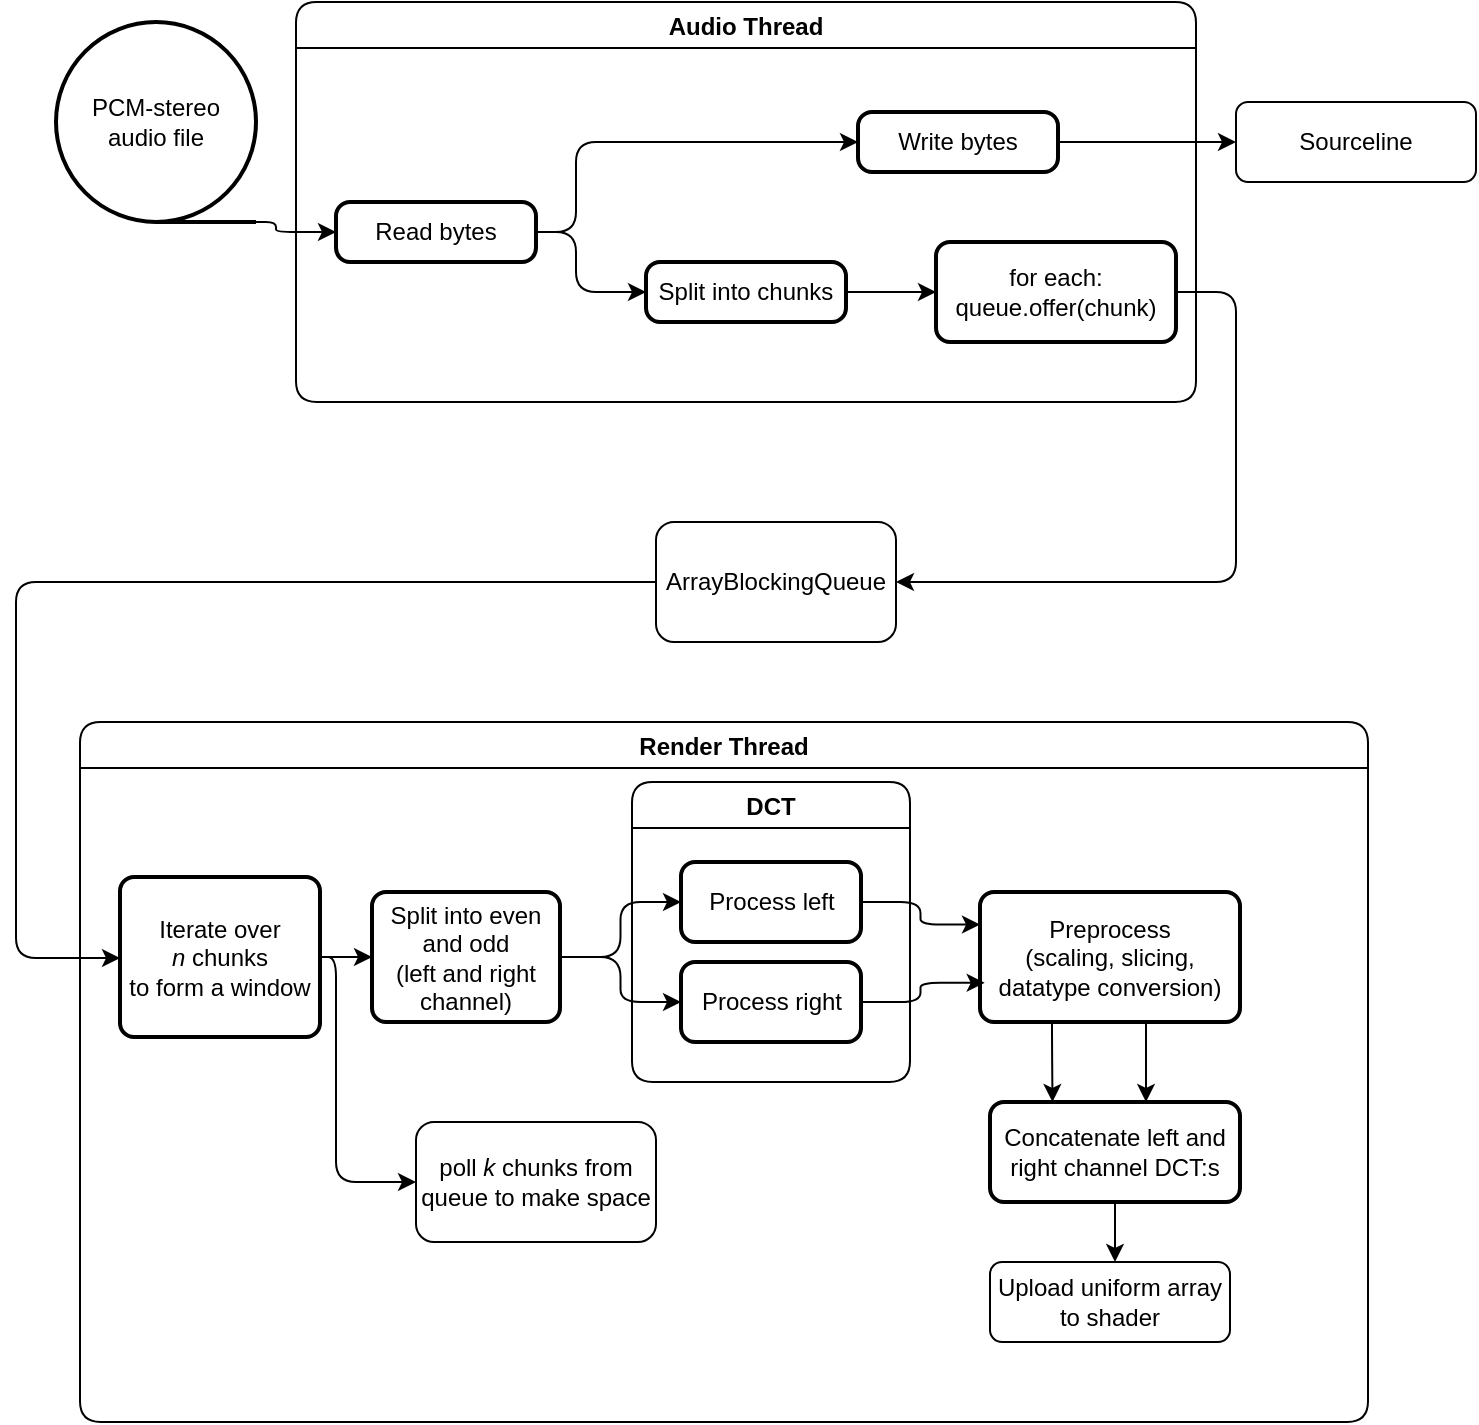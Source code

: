<mxfile version="14.5.1" type="device"><diagram id="YJ-GNwPgVyPaOJb113DO" name="Page-1"><mxGraphModel dx="1742" dy="854" grid="0" gridSize="10" guides="1" tooltips="1" connect="1" arrows="1" fold="0" page="1" pageScale="1" pageWidth="827" pageHeight="1169" math="0" shadow="0"><root><mxCell id="0"/><mxCell id="1" parent="0"/><mxCell id="y1fn7hFR1BoCH2wLehI--5" style="edgeStyle=orthogonalEdgeStyle;orthogonalLoop=1;jettySize=auto;html=1;exitX=1;exitY=1;exitDx=0;exitDy=0;exitPerimeter=0;" edge="1" parent="1" source="y1fn7hFR1BoCH2wLehI--1" target="y1fn7hFR1BoCH2wLehI--4"><mxGeometry relative="1" as="geometry"><Array as="points"><mxPoint x="190" y="160"/><mxPoint x="190" y="165"/></Array></mxGeometry></mxCell><mxCell id="y1fn7hFR1BoCH2wLehI--1" value="PCM-stereo&lt;br&gt;audio file" style="strokeWidth=2;html=1;shape=mxgraph.flowchart.sequential_data;whiteSpace=wrap;rounded=1;" vertex="1" parent="1"><mxGeometry x="80" y="60" width="100" height="100" as="geometry"/></mxCell><mxCell id="y1fn7hFR1BoCH2wLehI--26" style="edgeStyle=orthogonalEdgeStyle;orthogonalLoop=1;jettySize=auto;html=1;entryX=0;entryY=0.5;entryDx=0;entryDy=0;" edge="1" parent="1" source="y1fn7hFR1BoCH2wLehI--4" target="y1fn7hFR1BoCH2wLehI--25"><mxGeometry relative="1" as="geometry"><Array as="points"><mxPoint x="340" y="165"/><mxPoint x="340" y="195"/></Array></mxGeometry></mxCell><mxCell id="y1fn7hFR1BoCH2wLehI--28" style="edgeStyle=orthogonalEdgeStyle;orthogonalLoop=1;jettySize=auto;html=1;entryX=0;entryY=0.5;entryDx=0;entryDy=0;" edge="1" parent="1" source="y1fn7hFR1BoCH2wLehI--4" target="y1fn7hFR1BoCH2wLehI--27"><mxGeometry relative="1" as="geometry"><Array as="points"><mxPoint x="340" y="165"/><mxPoint x="340" y="120"/></Array></mxGeometry></mxCell><mxCell id="y1fn7hFR1BoCH2wLehI--4" value="Read bytes" style="whiteSpace=wrap;html=1;absoluteArcSize=1;arcSize=14;strokeWidth=2;rounded=1;" vertex="1" parent="1"><mxGeometry x="220" y="150" width="100" height="30" as="geometry"/></mxCell><mxCell id="y1fn7hFR1BoCH2wLehI--40" style="edgeStyle=orthogonalEdgeStyle;orthogonalLoop=1;jettySize=auto;html=1;entryX=0;entryY=0.5;entryDx=0;entryDy=0;" edge="1" parent="1" source="y1fn7hFR1BoCH2wLehI--6" target="y1fn7hFR1BoCH2wLehI--39"><mxGeometry relative="1" as="geometry"><mxPoint x="130" y="520" as="targetPoint"/><Array as="points"><mxPoint x="60" y="340"/><mxPoint x="60" y="528"/><mxPoint x="112" y="528"/></Array></mxGeometry></mxCell><mxCell id="y1fn7hFR1BoCH2wLehI--6" value="ArrayBlockingQueue" style="whiteSpace=wrap;html=1;rounded=1;" vertex="1" parent="1"><mxGeometry x="380" y="310" width="120" height="60" as="geometry"/></mxCell><mxCell id="y1fn7hFR1BoCH2wLehI--24" value="Audio Thread" style="swimlane;rounded=1;" vertex="1" parent="1"><mxGeometry x="200" y="50" width="450" height="200" as="geometry"/></mxCell><mxCell id="y1fn7hFR1BoCH2wLehI--32" style="edgeStyle=orthogonalEdgeStyle;orthogonalLoop=1;jettySize=auto;html=1;entryX=0;entryY=0.5;entryDx=0;entryDy=0;" edge="1" parent="y1fn7hFR1BoCH2wLehI--24" source="y1fn7hFR1BoCH2wLehI--25" target="y1fn7hFR1BoCH2wLehI--31"><mxGeometry relative="1" as="geometry"/></mxCell><mxCell id="y1fn7hFR1BoCH2wLehI--25" value="Split into chunks" style="whiteSpace=wrap;html=1;absoluteArcSize=1;arcSize=14;strokeWidth=2;rounded=1;" vertex="1" parent="y1fn7hFR1BoCH2wLehI--24"><mxGeometry x="175" y="130" width="100" height="30" as="geometry"/></mxCell><mxCell id="y1fn7hFR1BoCH2wLehI--27" value="Write bytes" style="whiteSpace=wrap;html=1;absoluteArcSize=1;arcSize=14;strokeWidth=2;rounded=1;" vertex="1" parent="y1fn7hFR1BoCH2wLehI--24"><mxGeometry x="281" y="55" width="100" height="30" as="geometry"/></mxCell><mxCell id="y1fn7hFR1BoCH2wLehI--31" value="for each: queue.offer(chunk)" style="whiteSpace=wrap;html=1;absoluteArcSize=1;arcSize=14;strokeWidth=2;rounded=1;" vertex="1" parent="y1fn7hFR1BoCH2wLehI--24"><mxGeometry x="320" y="120" width="120" height="50" as="geometry"/></mxCell><mxCell id="y1fn7hFR1BoCH2wLehI--29" value="Sourceline" style="whiteSpace=wrap;html=1;rounded=1;" vertex="1" parent="1"><mxGeometry x="670" y="100" width="120" height="40" as="geometry"/></mxCell><mxCell id="y1fn7hFR1BoCH2wLehI--30" style="edgeStyle=orthogonalEdgeStyle;orthogonalLoop=1;jettySize=auto;html=1;entryX=0;entryY=0.5;entryDx=0;entryDy=0;" edge="1" parent="1" source="y1fn7hFR1BoCH2wLehI--27" target="y1fn7hFR1BoCH2wLehI--29"><mxGeometry relative="1" as="geometry"/></mxCell><mxCell id="y1fn7hFR1BoCH2wLehI--33" style="edgeStyle=orthogonalEdgeStyle;orthogonalLoop=1;jettySize=auto;html=1;entryX=1;entryY=0.5;entryDx=0;entryDy=0;exitX=1;exitY=0.5;exitDx=0;exitDy=0;" edge="1" parent="1" source="y1fn7hFR1BoCH2wLehI--31" target="y1fn7hFR1BoCH2wLehI--6"><mxGeometry relative="1" as="geometry"><Array as="points"><mxPoint x="670" y="195"/><mxPoint x="670" y="340"/></Array></mxGeometry></mxCell><mxCell id="y1fn7hFR1BoCH2wLehI--34" value="Render Thread" style="swimlane;rounded=1;" vertex="1" parent="1"><mxGeometry x="92" y="410" width="644" height="350" as="geometry"/></mxCell><mxCell id="y1fn7hFR1BoCH2wLehI--44" style="edgeStyle=orthogonalEdgeStyle;orthogonalLoop=1;jettySize=auto;html=1;entryX=0;entryY=0.5;entryDx=0;entryDy=0;" edge="1" parent="y1fn7hFR1BoCH2wLehI--34" source="y1fn7hFR1BoCH2wLehI--39" target="y1fn7hFR1BoCH2wLehI--43"><mxGeometry relative="1" as="geometry"/></mxCell><mxCell id="y1fn7hFR1BoCH2wLehI--63" style="edgeStyle=orthogonalEdgeStyle;orthogonalLoop=1;jettySize=auto;html=1;exitX=1;exitY=0.5;exitDx=0;exitDy=0;entryX=0;entryY=0.5;entryDx=0;entryDy=0;" edge="1" parent="y1fn7hFR1BoCH2wLehI--34" source="y1fn7hFR1BoCH2wLehI--39" target="y1fn7hFR1BoCH2wLehI--62"><mxGeometry relative="1" as="geometry"><Array as="points"><mxPoint x="128" y="118"/><mxPoint x="128" y="230"/></Array></mxGeometry></mxCell><mxCell id="y1fn7hFR1BoCH2wLehI--39" value="Iterate over &lt;i&gt;n&lt;/i&gt;&amp;nbsp;chunks&lt;br&gt;to form a window" style="whiteSpace=wrap;html=1;absoluteArcSize=1;arcSize=14;strokeWidth=2;rounded=1;" vertex="1" parent="y1fn7hFR1BoCH2wLehI--34"><mxGeometry x="20" y="77.5" width="100" height="80" as="geometry"/></mxCell><mxCell id="y1fn7hFR1BoCH2wLehI--48" style="edgeStyle=orthogonalEdgeStyle;orthogonalLoop=1;jettySize=auto;html=1;" edge="1" parent="y1fn7hFR1BoCH2wLehI--34" source="y1fn7hFR1BoCH2wLehI--43" target="y1fn7hFR1BoCH2wLehI--46"><mxGeometry relative="1" as="geometry"/></mxCell><mxCell id="y1fn7hFR1BoCH2wLehI--49" style="edgeStyle=orthogonalEdgeStyle;orthogonalLoop=1;jettySize=auto;html=1;" edge="1" parent="y1fn7hFR1BoCH2wLehI--34" source="y1fn7hFR1BoCH2wLehI--43" target="y1fn7hFR1BoCH2wLehI--47"><mxGeometry relative="1" as="geometry"/></mxCell><mxCell id="y1fn7hFR1BoCH2wLehI--43" value="Split into even and odd&lt;br&gt;(left and right channel)" style="whiteSpace=wrap;html=1;absoluteArcSize=1;arcSize=14;strokeWidth=2;rounded=1;" vertex="1" parent="y1fn7hFR1BoCH2wLehI--34"><mxGeometry x="146" y="85" width="94" height="65" as="geometry"/></mxCell><mxCell id="y1fn7hFR1BoCH2wLehI--45" value="DCT" style="swimlane;rounded=1;" vertex="1" parent="y1fn7hFR1BoCH2wLehI--34"><mxGeometry x="276" y="30" width="139" height="150" as="geometry"/></mxCell><mxCell id="y1fn7hFR1BoCH2wLehI--46" value="Process left" style="whiteSpace=wrap;html=1;absoluteArcSize=1;arcSize=14;strokeWidth=2;rounded=1;" vertex="1" parent="y1fn7hFR1BoCH2wLehI--45"><mxGeometry x="24.5" y="40" width="90" height="40" as="geometry"/></mxCell><mxCell id="y1fn7hFR1BoCH2wLehI--47" value="Process right" style="whiteSpace=wrap;html=1;absoluteArcSize=1;arcSize=14;strokeWidth=2;rounded=1;" vertex="1" parent="y1fn7hFR1BoCH2wLehI--45"><mxGeometry x="24.5" y="90" width="90" height="40" as="geometry"/></mxCell><mxCell id="y1fn7hFR1BoCH2wLehI--54" style="edgeStyle=orthogonalEdgeStyle;orthogonalLoop=1;jettySize=auto;html=1;entryX=0.25;entryY=0;entryDx=0;entryDy=0;" edge="1" parent="y1fn7hFR1BoCH2wLehI--34" source="y1fn7hFR1BoCH2wLehI--50" target="y1fn7hFR1BoCH2wLehI--53"><mxGeometry relative="1" as="geometry"><Array as="points"><mxPoint x="486" y="160"/><mxPoint x="486" y="160"/></Array></mxGeometry></mxCell><mxCell id="y1fn7hFR1BoCH2wLehI--55" style="edgeStyle=orthogonalEdgeStyle;orthogonalLoop=1;jettySize=auto;html=1;entryX=0.624;entryY=0;entryDx=0;entryDy=0;entryPerimeter=0;" edge="1" parent="y1fn7hFR1BoCH2wLehI--34" source="y1fn7hFR1BoCH2wLehI--50" target="y1fn7hFR1BoCH2wLehI--53"><mxGeometry relative="1" as="geometry"><Array as="points"><mxPoint x="533" y="160"/><mxPoint x="533" y="160"/></Array></mxGeometry></mxCell><mxCell id="y1fn7hFR1BoCH2wLehI--50" value="Preprocess&lt;br&gt;(scaling, slicing, datatype conversion)" style="whiteSpace=wrap;html=1;absoluteArcSize=1;arcSize=14;strokeWidth=2;rounded=1;" vertex="1" parent="y1fn7hFR1BoCH2wLehI--34"><mxGeometry x="450" y="85" width="130" height="65" as="geometry"/></mxCell><mxCell id="y1fn7hFR1BoCH2wLehI--51" style="edgeStyle=orthogonalEdgeStyle;orthogonalLoop=1;jettySize=auto;html=1;entryX=0;entryY=0.25;entryDx=0;entryDy=0;" edge="1" parent="y1fn7hFR1BoCH2wLehI--34" source="y1fn7hFR1BoCH2wLehI--46" target="y1fn7hFR1BoCH2wLehI--50"><mxGeometry relative="1" as="geometry"/></mxCell><mxCell id="y1fn7hFR1BoCH2wLehI--52" style="edgeStyle=orthogonalEdgeStyle;orthogonalLoop=1;jettySize=auto;html=1;entryX=0.018;entryY=0.699;entryDx=0;entryDy=0;entryPerimeter=0;" edge="1" parent="y1fn7hFR1BoCH2wLehI--34" source="y1fn7hFR1BoCH2wLehI--47" target="y1fn7hFR1BoCH2wLehI--50"><mxGeometry relative="1" as="geometry"/></mxCell><mxCell id="y1fn7hFR1BoCH2wLehI--61" style="edgeStyle=orthogonalEdgeStyle;orthogonalLoop=1;jettySize=auto;html=1;" edge="1" parent="y1fn7hFR1BoCH2wLehI--34" source="y1fn7hFR1BoCH2wLehI--53" target="y1fn7hFR1BoCH2wLehI--60"><mxGeometry relative="1" as="geometry"><Array as="points"><mxPoint x="515" y="240"/><mxPoint x="515" y="240"/></Array></mxGeometry></mxCell><mxCell id="y1fn7hFR1BoCH2wLehI--53" value="Concatenate left and right channel DCT:s" style="whiteSpace=wrap;html=1;absoluteArcSize=1;arcSize=14;strokeWidth=2;rounded=1;" vertex="1" parent="y1fn7hFR1BoCH2wLehI--34"><mxGeometry x="455" y="190" width="125" height="50" as="geometry"/></mxCell><mxCell id="y1fn7hFR1BoCH2wLehI--60" value="Upload uniform array to shader" style="whiteSpace=wrap;html=1;rounded=1;" vertex="1" parent="y1fn7hFR1BoCH2wLehI--34"><mxGeometry x="455" y="270" width="120" height="40" as="geometry"/></mxCell><mxCell id="y1fn7hFR1BoCH2wLehI--62" value="poll &lt;i&gt;k&lt;/i&gt;&amp;nbsp;chunks from queue to make space" style="whiteSpace=wrap;html=1;rounded=1;" vertex="1" parent="y1fn7hFR1BoCH2wLehI--34"><mxGeometry x="168" y="200" width="120" height="60" as="geometry"/></mxCell></root></mxGraphModel></diagram></mxfile>